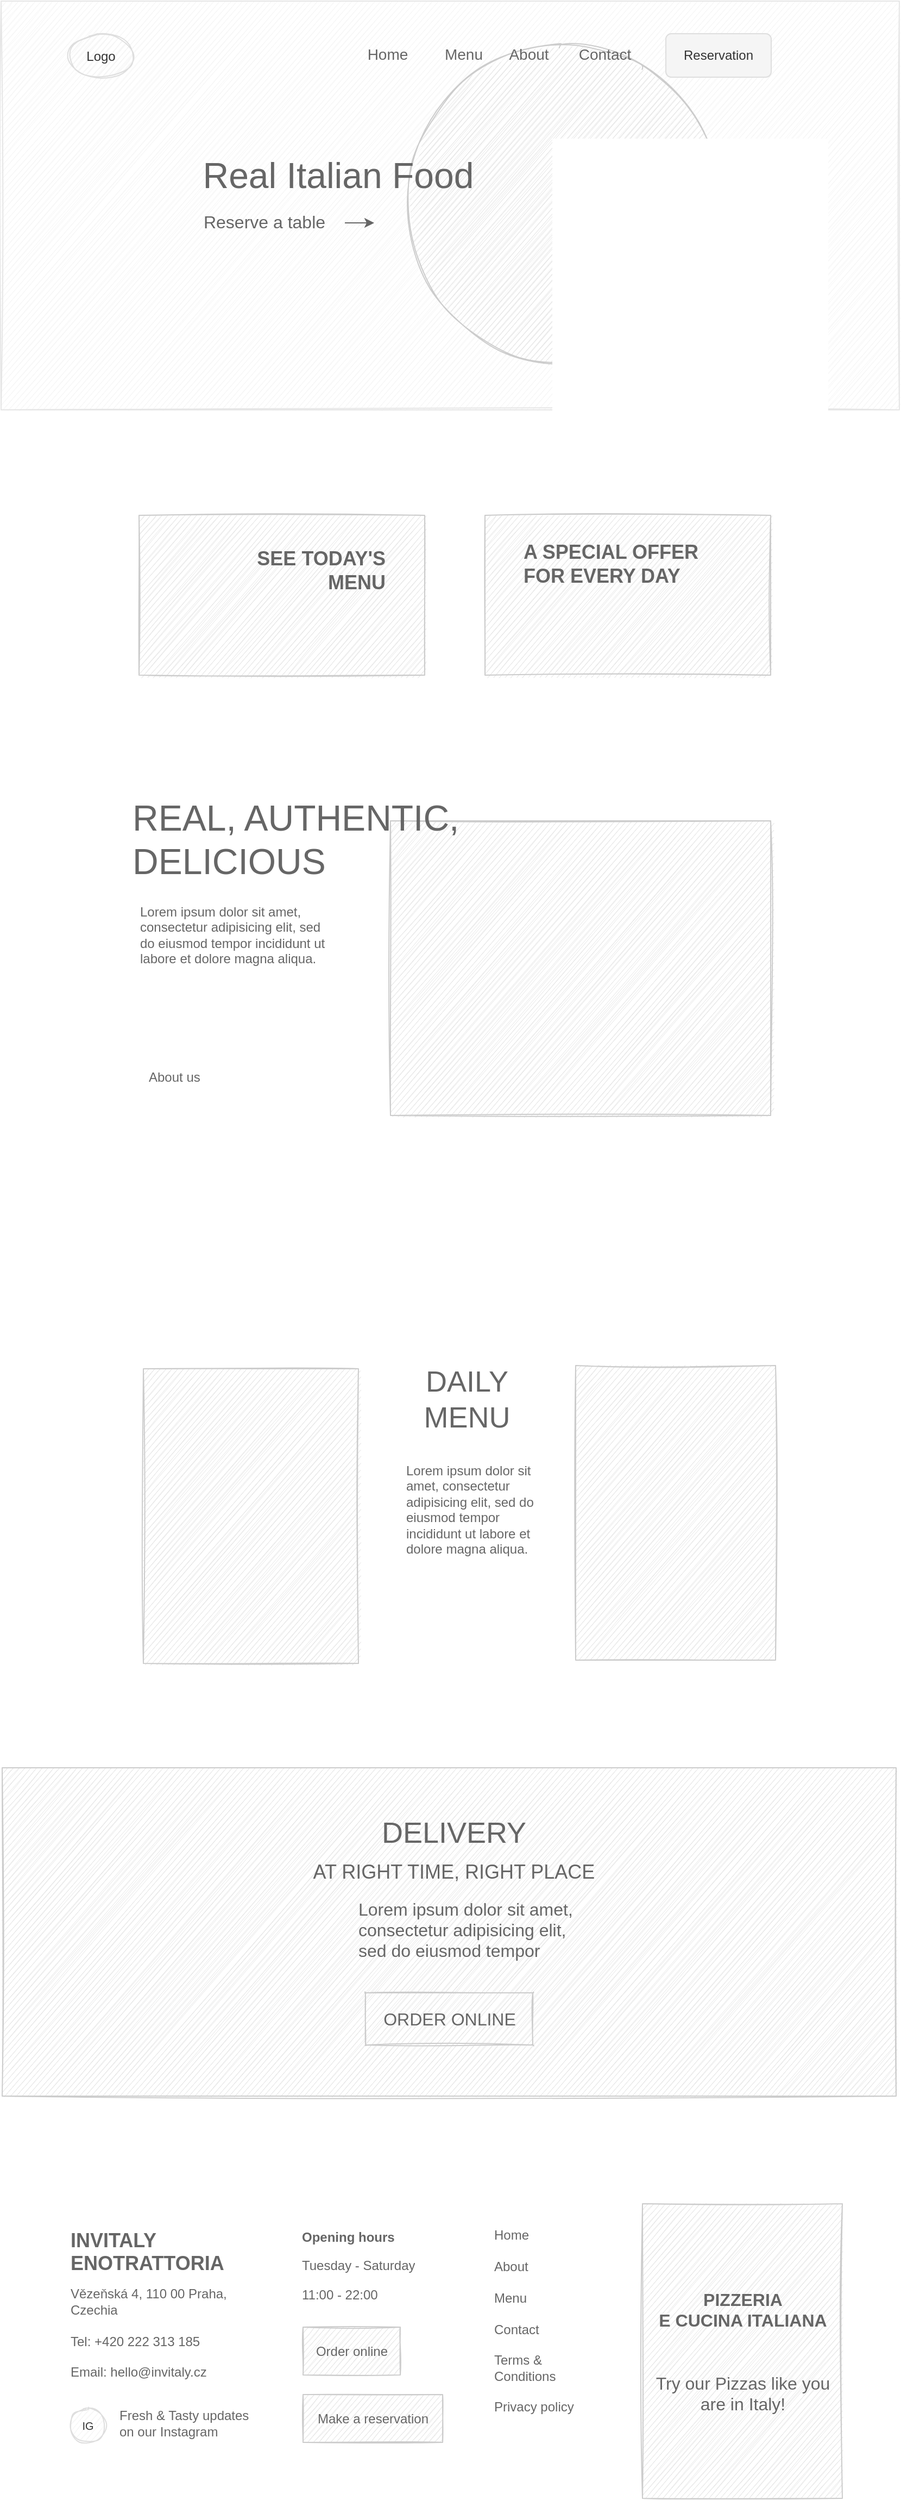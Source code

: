 <mxfile version="16.5.3" type="github" pages="2">
  <diagram id="Q15n-7uTJWnTs2A8CEmc" name="Home">
    <mxGraphModel dx="1422" dy="794" grid="0" gridSize="10" guides="1" tooltips="1" connect="1" arrows="1" fold="1" page="1" pageScale="1" pageWidth="827" pageHeight="1169" math="0" shadow="0">
      <root>
        <mxCell id="0" />
        <mxCell id="1" parent="0" />
        <mxCell id="vj6-JH2qqLqlDhNem0CH-1" value="" style="rounded=0;whiteSpace=wrap;html=1;sketch=1;fillColor=#f5f5f5;fontColor=#333333;strokeColor=#E6E6E6;" parent="1" vertex="1">
          <mxGeometry width="827" height="376" as="geometry" />
        </mxCell>
        <mxCell id="vj6-JH2qqLqlDhNem0CH-2" value="" style="shape=image;html=1;verticalAlign=top;verticalLabelPosition=bottom;labelBackgroundColor=#ffffff;imageAspect=0;aspect=fixed;image=https://cdn4.iconfinder.com/data/icons/ionicons/512/icon-navicon-128.png;sketch=1;strokeColor=#E6E6E6;" parent="1" vertex="1">
          <mxGeometry x="730" y="30" width="33" height="33" as="geometry" />
        </mxCell>
        <mxCell id="vj6-JH2qqLqlDhNem0CH-13" value="" style="ellipse;whiteSpace=wrap;html=1;rounded=0;labelBackgroundColor=none;sketch=1;strokeColor=#CCCCCC;fillColor=#E6E6E6;fontColor=#333333;fillStyle=auto;" parent="1" vertex="1">
          <mxGeometry x="370" y="37" width="296" height="299" as="geometry" />
        </mxCell>
        <mxCell id="vj6-JH2qqLqlDhNem0CH-7" value="" style="group" parent="1" vertex="1" connectable="0">
          <mxGeometry x="316" y="33" width="280" height="30" as="geometry" />
        </mxCell>
        <mxCell id="vj6-JH2qqLqlDhNem0CH-3" value="Home" style="fillColor=none;strokeColor=none;fontSize=14;fontColor=#666666;sketch=1;" parent="vj6-JH2qqLqlDhNem0CH-7" vertex="1">
          <mxGeometry width="80" height="30" as="geometry" />
        </mxCell>
        <mxCell id="vj6-JH2qqLqlDhNem0CH-4" value="Menu" style="fillColor=none;strokeColor=none;fontSize=14;fontColor=#666666;sketch=1;" parent="vj6-JH2qqLqlDhNem0CH-7" vertex="1">
          <mxGeometry x="80" width="60" height="30" as="geometry" />
        </mxCell>
        <mxCell id="vj6-JH2qqLqlDhNem0CH-5" value="About" style="fillColor=none;strokeColor=none;fontSize=14;fontColor=#666666;sketch=1;" parent="vj6-JH2qqLqlDhNem0CH-7" vertex="1">
          <mxGeometry x="140" width="60" height="30" as="geometry" />
        </mxCell>
        <mxCell id="vj6-JH2qqLqlDhNem0CH-6" value="Contact" style="fillColor=none;strokeColor=none;fontSize=14;fontColor=#666666;sketch=1;" parent="vj6-JH2qqLqlDhNem0CH-7" vertex="1">
          <mxGeometry x="200" width="80" height="30" as="geometry" />
        </mxCell>
        <mxCell id="vj6-JH2qqLqlDhNem0CH-11" value="Reservation" style="html=1;shadow=0;dashed=0;shape=mxgraph.bootstrap.rrect;rSize=5;strokeColor=#DEDEDE;strokeWidth=1;fillColor=#f5f5f5;fontColor=#333333;whiteSpace=wrap;align=center;verticalAlign=middle;spacingLeft=0;fontStyle=0;fontSize=12;spacing=5;rounded=0;labelBackgroundColor=none;sketch=0;fillStyle=auto;" parent="1" vertex="1">
          <mxGeometry x="612" y="30" width="97" height="40" as="geometry" />
        </mxCell>
        <mxCell id="vj6-JH2qqLqlDhNem0CH-12" value="Logo" style="ellipse;whiteSpace=wrap;html=1;rounded=0;labelBackgroundColor=none;sketch=1;fontColor=#333333;strokeColor=#DEDEDE;fillColor=#f5f5f5;" parent="1" vertex="1">
          <mxGeometry x="61" y="30" width="61.5" height="41" as="geometry" />
        </mxCell>
        <mxCell id="vj6-JH2qqLqlDhNem0CH-14" value="Real Italian Food" style="text;html=1;strokeColor=none;fillColor=none;align=center;verticalAlign=middle;whiteSpace=wrap;rounded=0;labelBackgroundColor=none;sketch=1;fontColor=#666666;fontSize=33;" parent="1" vertex="1">
          <mxGeometry x="184" y="143" width="253" height="34" as="geometry" />
        </mxCell>
        <mxCell id="vj6-JH2qqLqlDhNem0CH-15" value="Reserve a table" style="text;html=1;strokeColor=none;fillColor=none;align=center;verticalAlign=middle;whiteSpace=wrap;rounded=0;labelBackgroundColor=none;sketch=1;fontSize=16;fontColor=#666666;" parent="1" vertex="1">
          <mxGeometry x="184" y="188" width="117" height="30" as="geometry" />
        </mxCell>
        <mxCell id="vj6-JH2qqLqlDhNem0CH-17" value="" style="endArrow=classic;html=1;rounded=0;fontSize=16;fontColor=#666666;endWidth=5.957;strokeColor=#666666;" parent="1" edge="1">
          <mxGeometry width="50" height="50" relative="1" as="geometry">
            <mxPoint x="316.5" y="204" as="sourcePoint" />
            <mxPoint x="343.5" y="204" as="targetPoint" />
          </mxGeometry>
        </mxCell>
        <mxCell id="vj6-JH2qqLqlDhNem0CH-18" value="" style="rounded=0;whiteSpace=wrap;html=1;labelBackgroundColor=none;sketch=1;fillStyle=auto;fontSize=16;fontColor=#666666;strokeColor=#CCCCCC;fillColor=#E6E6E6;" parent="1" vertex="1">
          <mxGeometry x="127" y="473" width="263" height="147" as="geometry" />
        </mxCell>
        <mxCell id="vj6-JH2qqLqlDhNem0CH-19" value="Order online" style="rounded=0;whiteSpace=wrap;html=1;labelBackgroundColor=none;sketch=1;fillStyle=auto;fontSize=12;fontColor=#666666;strokeColor=#CCCCCC;fillColor=#E6E6E6;" parent="1" vertex="1">
          <mxGeometry x="278" y="2139.5" width="89.5" height="44" as="geometry" />
        </mxCell>
        <mxCell id="vj6-JH2qqLqlDhNem0CH-21" value="" style="rounded=0;whiteSpace=wrap;html=1;labelBackgroundColor=none;sketch=1;fillStyle=auto;fontSize=16;fontColor=#666666;strokeColor=#CCCCCC;fillColor=#E6E6E6;" parent="1" vertex="1">
          <mxGeometry x="358.5" y="754" width="350" height="271" as="geometry" />
        </mxCell>
        <mxCell id="vj6-JH2qqLqlDhNem0CH-20" value="REAL, AUTHENTIC, DELICIOUS" style="text;html=1;strokeColor=none;fillColor=none;align=left;verticalAlign=middle;whiteSpace=wrap;rounded=0;labelBackgroundColor=none;sketch=1;fontColor=#666666;fontSize=33;" parent="1" vertex="1">
          <mxGeometry x="119" y="715" width="316" height="112" as="geometry" />
        </mxCell>
        <mxCell id="vj6-JH2qqLqlDhNem0CH-22" value="Lorem ipsum dolor sit amet, consectetur adipisicing elit, sed do eiusmod tempor incididunt ut labore et dolore magna aliqua." style="text;strokeColor=none;fillColor=none;spacing=5;spacingTop=-20;overflow=hidden;rounded=0;labelBackgroundColor=none;sketch=1;fillStyle=auto;fontSize=12;fontColor=#666666;whiteSpace=wrap;" parent="1" vertex="1">
          <mxGeometry x="123" y="841" width="190" height="54" as="geometry" />
        </mxCell>
        <mxCell id="vj6-JH2qqLqlDhNem0CH-23" value="About us" style="text;html=1;strokeColor=none;fillColor=none;align=left;verticalAlign=middle;whiteSpace=wrap;rounded=0;labelBackgroundColor=none;sketch=1;fontSize=12;fontColor=#666666;" parent="1" vertex="1">
          <mxGeometry x="133.75" y="975" width="75" height="30" as="geometry" />
        </mxCell>
        <mxCell id="vj6-JH2qqLqlDhNem0CH-24" value="" style="rounded=0;whiteSpace=wrap;html=1;labelBackgroundColor=none;sketch=1;fillStyle=auto;fontSize=16;fontColor=#666666;strokeColor=#CCCCCC;fillColor=#E6E6E6;" parent="1" vertex="1">
          <mxGeometry x="529" y="1255" width="184" height="271" as="geometry" />
        </mxCell>
        <mxCell id="vj6-JH2qqLqlDhNem0CH-25" value="DAILY MENU" style="text;html=1;strokeColor=none;fillColor=none;align=center;verticalAlign=middle;whiteSpace=wrap;rounded=0;labelBackgroundColor=none;sketch=1;fontColor=#666666;fontSize=27;" parent="1" vertex="1">
          <mxGeometry x="385" y="1258" width="88" height="56" as="geometry" />
        </mxCell>
        <mxCell id="vj6-JH2qqLqlDhNem0CH-26" value="" style="rounded=0;whiteSpace=wrap;html=1;labelBackgroundColor=none;sketch=1;fillStyle=auto;fontSize=16;fontColor=#666666;strokeColor=#CCCCCC;fillColor=#E6E6E6;" parent="1" vertex="1">
          <mxGeometry x="131" y="1258" width="198" height="271" as="geometry" />
        </mxCell>
        <mxCell id="vj6-JH2qqLqlDhNem0CH-27" value="Lorem ipsum dolor sit amet, consectetur adipisicing elit, sed do eiusmod tempor incididunt ut labore et dolore magna aliqua." style="text;strokeColor=none;fillColor=none;spacing=5;spacingTop=-20;overflow=hidden;rounded=0;labelBackgroundColor=none;sketch=1;fillStyle=auto;fontSize=12;fontColor=#666666;whiteSpace=wrap;" parent="1" vertex="1">
          <mxGeometry x="368" y="1355" width="138" height="124" as="geometry" />
        </mxCell>
        <mxCell id="vj6-JH2qqLqlDhNem0CH-28" value="" style="rounded=0;whiteSpace=wrap;html=1;labelBackgroundColor=none;sketch=1;fillStyle=auto;fontSize=16;fontColor=#666666;strokeColor=#CCCCCC;fillColor=#E6E6E6;movable=1;resizable=1;rotatable=1;deletable=1;editable=1;connectable=1;" parent="1" vertex="1">
          <mxGeometry x="1" y="1625" width="823" height="302" as="geometry" />
        </mxCell>
        <mxCell id="vj6-JH2qqLqlDhNem0CH-29" value="DELIVERY&lt;br&gt;&lt;font style=&quot;font-size: 18px&quot;&gt;AT RIGHT TIME, RIGHT PLACE&lt;/font&gt;" style="text;html=1;strokeColor=none;fillColor=none;align=center;verticalAlign=middle;whiteSpace=wrap;rounded=0;labelBackgroundColor=none;sketch=1;fontColor=#666666;fontSize=27;" parent="1" vertex="1">
          <mxGeometry x="206.75" y="1669" width="419.5" height="64" as="geometry" />
        </mxCell>
        <mxCell id="vj6-JH2qqLqlDhNem0CH-30" value="Lorem ipsum dolor sit amet, consectetur adipisicing elit, sed do eiusmod tempor incididunt ut labore et dolore magna aliqua." style="text;strokeColor=none;fillColor=none;spacing=5;spacingTop=-20;overflow=hidden;rounded=0;labelBackgroundColor=none;sketch=1;fillStyle=auto;fontSize=16;fontColor=#666666;whiteSpace=wrap;" parent="1" vertex="1">
          <mxGeometry x="323.5" y="1756" width="211" height="50" as="geometry" />
        </mxCell>
        <mxCell id="vj6-JH2qqLqlDhNem0CH-31" value="ORDER ONLINE" style="text;html=1;strokeColor=#CCCCCC;fillColor=none;align=center;verticalAlign=middle;whiteSpace=wrap;rounded=1;labelBackgroundColor=none;sketch=1;fontSize=16;fontColor=#666666;spacingLeft=0;spacing=10;arcSize=0;" parent="1" vertex="1">
          <mxGeometry x="335.5" y="1832" width="154" height="48" as="geometry" />
        </mxCell>
        <mxCell id="vj6-JH2qqLqlDhNem0CH-33" value="Vězeňská 4, 110 00 Praha, Czechia&lt;br&gt;&lt;br&gt;Tel: +420 222 313 185&lt;br&gt;&lt;br&gt;Email: hello@invitaly.cz&lt;br&gt;" style="text;strokeColor=none;fillColor=none;spacing=5;spacingTop=-20;overflow=hidden;rounded=0;labelBackgroundColor=none;sketch=1;fillStyle=auto;fontSize=12;fontColor=#666666;verticalAlign=middle;whiteSpace=wrap;html=1;" parent="1" vertex="1">
          <mxGeometry x="58.5" y="2111.5" width="154" height="86" as="geometry" />
        </mxCell>
        <mxCell id="vj6-JH2qqLqlDhNem0CH-34" value="&lt;h1 style=&quot;font-size: 12px;&quot;&gt;&lt;font style=&quot;font-size: 12px;&quot;&gt;Opening hours&lt;/font&gt;&lt;/h1&gt;&lt;p style=&quot;font-size: 12px;&quot;&gt;&lt;font style=&quot;font-size: 12px;&quot;&gt;Tuesday - Saturday&lt;/font&gt;&lt;/p&gt;&lt;p style=&quot;font-size: 12px;&quot;&gt;&lt;font style=&quot;font-size: 12px;&quot;&gt;11:00 - 22:00&lt;/font&gt;&lt;/p&gt;" style="text;html=1;strokeColor=none;fillColor=none;spacing=5;spacingTop=-20;whiteSpace=wrap;overflow=hidden;rounded=0;labelBackgroundColor=none;sketch=1;fillStyle=auto;fontSize=12;fontColor=#666666;" parent="1" vertex="1">
          <mxGeometry x="271.5" y="2052" width="172" height="69" as="geometry" />
        </mxCell>
        <mxCell id="vj6-JH2qqLqlDhNem0CH-35" value="INVITALY ENOTRATTORIA" style="text;strokeColor=none;fillColor=none;spacing=5;spacingTop=-20;whiteSpace=wrap;overflow=hidden;rounded=0;labelBackgroundColor=none;sketch=1;fillStyle=auto;fontSize=18;fontColor=#666666;fontStyle=1;verticalAlign=middle;" parent="1" vertex="1">
          <mxGeometry x="58.5" y="2063.5" width="206" height="32" as="geometry" />
        </mxCell>
        <mxCell id="vj6-JH2qqLqlDhNem0CH-38" value="Home&#xa;&#xa;About&#xa;&#xa;Menu&#xa;&#xa;Contact&#xa;&#xa;Terms &amp; Conditions&#xa;&#xa;Privacy policy" style="text;strokeColor=none;fillColor=none;spacing=5;spacingTop=-20;whiteSpace=wrap;overflow=hidden;rounded=0;labelBackgroundColor=none;sketch=1;fillStyle=auto;fontSize=12;fontColor=#666666;verticalAlign=middle;" parent="1" vertex="1">
          <mxGeometry x="449" y="2052" width="108" height="184" as="geometry" />
        </mxCell>
        <mxCell id="vj6-JH2qqLqlDhNem0CH-39" value="" style="rounded=0;whiteSpace=wrap;html=1;labelBackgroundColor=none;sketch=1;fillStyle=auto;fontSize=16;fontColor=#666666;strokeColor=#CCCCCC;fillColor=#E6E6E6;" parent="1" vertex="1">
          <mxGeometry x="445.5" y="473" width="263" height="147" as="geometry" />
        </mxCell>
        <mxCell id="xW2plZTqpu5GY-94cYXp-1" value="SEE TODAY&#39;S MENU" style="text;strokeColor=none;fillColor=none;spacing=5;spacingTop=-20;overflow=hidden;rounded=0;labelBackgroundColor=none;sketch=1;fillStyle=auto;fontSize=18;fontColor=#666666;fontStyle=1;verticalAlign=middle;labelPosition=center;verticalLabelPosition=middle;align=right;whiteSpace=wrap;" vertex="1" parent="1">
          <mxGeometry x="201.5" y="502" width="157.25" height="63" as="geometry" />
        </mxCell>
        <mxCell id="xW2plZTqpu5GY-94cYXp-2" value="A SPECIAL OFFER FOR EVERY DAY" style="text;strokeColor=none;fillColor=none;spacing=5;spacingTop=-20;overflow=hidden;rounded=0;labelBackgroundColor=none;sketch=1;fillStyle=auto;fontSize=18;fontColor=#666666;fontStyle=1;verticalAlign=middle;labelPosition=center;verticalLabelPosition=middle;align=left;whiteSpace=wrap;" vertex="1" parent="1">
          <mxGeometry x="476" y="502" width="174" height="51" as="geometry" />
        </mxCell>
        <mxCell id="xW2plZTqpu5GY-94cYXp-8" value="Make a reservation" style="rounded=0;whiteSpace=wrap;html=1;labelBackgroundColor=none;sketch=1;fillStyle=auto;fontSize=12;fontColor=#666666;strokeColor=#CCCCCC;fillColor=#E6E6E6;" vertex="1" parent="1">
          <mxGeometry x="278" y="2201.5" width="128.5" height="44" as="geometry" />
        </mxCell>
        <mxCell id="xW2plZTqpu5GY-94cYXp-10" value="&lt;font style=&quot;font-size: 10px;&quot;&gt;IG&lt;/font&gt;" style="ellipse;whiteSpace=wrap;html=1;fontSize=10;sketch=1;fillColor=#f5f5f5;fontColor=#333333;strokeColor=#DEDEDE;" vertex="1" parent="1">
          <mxGeometry x="63.5" y="2213.5" width="32" height="32" as="geometry" />
        </mxCell>
        <mxCell id="xW2plZTqpu5GY-94cYXp-11" value="Fresh &amp;amp; Tasty updates&lt;br&gt;on our Instagram" style="text;strokeColor=none;fillColor=none;spacing=5;spacingTop=-20;overflow=hidden;rounded=0;labelBackgroundColor=none;sketch=1;fillStyle=auto;fontSize=12;fontColor=#666666;verticalAlign=middle;whiteSpace=wrap;html=1;" vertex="1" parent="1">
          <mxGeometry x="103.5" y="2215.5" width="135.5" height="45" as="geometry" />
        </mxCell>
        <mxCell id="xW2plZTqpu5GY-94cYXp-12" value="&lt;b&gt;PIZZERIA&lt;/b&gt;&lt;br&gt;&lt;b&gt;E CUCINA ITALIANA&lt;/b&gt;&lt;br&gt;&lt;br&gt;&lt;br&gt;Try our Pizzas like you are in Italy!" style="rounded=0;whiteSpace=wrap;html=1;labelBackgroundColor=none;sketch=1;fillStyle=auto;fontSize=16;fontColor=#666666;strokeColor=#CCCCCC;fillColor=#E6E6E6;" vertex="1" parent="1">
          <mxGeometry x="590.5" y="2026" width="184" height="271" as="geometry" />
        </mxCell>
      </root>
    </mxGraphModel>
  </diagram>
  <diagram name="About" id="a2kx4mwxoisURGder_54">
    <mxGraphModel dx="1497" dy="836" grid="0" gridSize="10" guides="1" tooltips="1" connect="1" arrows="1" fold="1" page="1" pageScale="1" pageWidth="827" pageHeight="1169" math="0" shadow="0">
      <root>
        <mxCell id="e0ObpSSlHPn6ljJ_o8J--0" />
        <mxCell id="e0ObpSSlHPn6ljJ_o8J--1" parent="e0ObpSSlHPn6ljJ_o8J--0" />
        <mxCell id="e0ObpSSlHPn6ljJ_o8J--2" value="" style="rounded=0;whiteSpace=wrap;html=1;sketch=1;fillColor=#f5f5f5;fontColor=#333333;strokeColor=#E6E6E6;" vertex="1" parent="e0ObpSSlHPn6ljJ_o8J--1">
          <mxGeometry width="827" height="376" as="geometry" />
        </mxCell>
        <mxCell id="e0ObpSSlHPn6ljJ_o8J--3" value="" style="shape=image;html=1;verticalAlign=top;verticalLabelPosition=bottom;labelBackgroundColor=#ffffff;imageAspect=0;aspect=fixed;image=https://cdn4.iconfinder.com/data/icons/ionicons/512/icon-navicon-128.png;sketch=1;strokeColor=#E6E6E6;" vertex="1" parent="e0ObpSSlHPn6ljJ_o8J--1">
          <mxGeometry x="730" y="30" width="33" height="33" as="geometry" />
        </mxCell>
        <mxCell id="e0ObpSSlHPn6ljJ_o8J--4" value="" style="ellipse;whiteSpace=wrap;html=1;rounded=0;labelBackgroundColor=none;sketch=1;strokeColor=#CCCCCC;fillColor=#E6E6E6;fontColor=#333333;fillStyle=auto;" vertex="1" parent="e0ObpSSlHPn6ljJ_o8J--1">
          <mxGeometry x="370" y="37" width="296" height="299" as="geometry" />
        </mxCell>
        <mxCell id="e0ObpSSlHPn6ljJ_o8J--5" value="" style="group" vertex="1" connectable="0" parent="e0ObpSSlHPn6ljJ_o8J--1">
          <mxGeometry x="316" y="33" width="280" height="30" as="geometry" />
        </mxCell>
        <mxCell id="e0ObpSSlHPn6ljJ_o8J--6" value="Home" style="fillColor=none;strokeColor=none;fontSize=14;fontColor=#666666;sketch=1;" vertex="1" parent="e0ObpSSlHPn6ljJ_o8J--5">
          <mxGeometry width="80" height="30" as="geometry" />
        </mxCell>
        <mxCell id="e0ObpSSlHPn6ljJ_o8J--7" value="Menu" style="fillColor=none;strokeColor=none;fontSize=14;fontColor=#666666;sketch=1;" vertex="1" parent="e0ObpSSlHPn6ljJ_o8J--5">
          <mxGeometry x="80" width="60" height="30" as="geometry" />
        </mxCell>
        <mxCell id="e0ObpSSlHPn6ljJ_o8J--8" value="About" style="fillColor=none;strokeColor=none;fontSize=14;fontColor=#666666;sketch=1;" vertex="1" parent="e0ObpSSlHPn6ljJ_o8J--5">
          <mxGeometry x="140" width="60" height="30" as="geometry" />
        </mxCell>
        <mxCell id="e0ObpSSlHPn6ljJ_o8J--9" value="Contact" style="fillColor=none;strokeColor=none;fontSize=14;fontColor=#666666;sketch=1;" vertex="1" parent="e0ObpSSlHPn6ljJ_o8J--5">
          <mxGeometry x="200" width="80" height="30" as="geometry" />
        </mxCell>
        <mxCell id="e0ObpSSlHPn6ljJ_o8J--10" value="Reservation" style="html=1;shadow=0;dashed=0;shape=mxgraph.bootstrap.rrect;rSize=5;strokeColor=#DEDEDE;strokeWidth=1;fillColor=#f5f5f5;fontColor=#333333;whiteSpace=wrap;align=center;verticalAlign=middle;spacingLeft=0;fontStyle=0;fontSize=12;spacing=5;rounded=0;labelBackgroundColor=none;sketch=0;fillStyle=auto;" vertex="1" parent="e0ObpSSlHPn6ljJ_o8J--1">
          <mxGeometry x="612" y="30" width="97" height="40" as="geometry" />
        </mxCell>
        <mxCell id="e0ObpSSlHPn6ljJ_o8J--11" value="Logo" style="ellipse;whiteSpace=wrap;html=1;rounded=0;labelBackgroundColor=none;sketch=1;fontColor=#333333;strokeColor=#DEDEDE;fillColor=#f5f5f5;" vertex="1" parent="e0ObpSSlHPn6ljJ_o8J--1">
          <mxGeometry x="61" y="30" width="61.5" height="41" as="geometry" />
        </mxCell>
        <mxCell id="e0ObpSSlHPn6ljJ_o8J--12" value="PAGE TITLE" style="text;html=1;strokeColor=none;fillColor=none;align=left;verticalAlign=middle;whiteSpace=wrap;rounded=0;labelBackgroundColor=none;sketch=1;fontColor=#666666;fontSize=33;" vertex="1" parent="e0ObpSSlHPn6ljJ_o8J--1">
          <mxGeometry x="184" y="143" width="253" height="34" as="geometry" />
        </mxCell>
        <mxCell id="e0ObpSSlHPn6ljJ_o8J--13" value="Reserve a table" style="text;html=1;strokeColor=none;fillColor=none;align=center;verticalAlign=middle;whiteSpace=wrap;rounded=0;labelBackgroundColor=none;sketch=1;fontSize=16;fontColor=#666666;" vertex="1" parent="e0ObpSSlHPn6ljJ_o8J--1">
          <mxGeometry x="184" y="188" width="117" height="30" as="geometry" />
        </mxCell>
        <mxCell id="e0ObpSSlHPn6ljJ_o8J--14" value="" style="endArrow=classic;html=1;rounded=0;fontSize=16;fontColor=#666666;endWidth=5.957;strokeColor=#666666;" edge="1" parent="e0ObpSSlHPn6ljJ_o8J--1">
          <mxGeometry width="50" height="50" relative="1" as="geometry">
            <mxPoint x="316.5" y="204" as="sourcePoint" />
            <mxPoint x="343.5" y="204" as="targetPoint" />
          </mxGeometry>
        </mxCell>
        <mxCell id="e0ObpSSlHPn6ljJ_o8J--15" value="" style="rounded=0;whiteSpace=wrap;html=1;labelBackgroundColor=none;sketch=1;fillStyle=auto;fontSize=16;fontColor=#666666;strokeColor=#CCCCCC;fillColor=#E6E6E6;" vertex="1" parent="e0ObpSSlHPn6ljJ_o8J--1">
          <mxGeometry x="133.75" y="1355" width="263" height="147" as="geometry" />
        </mxCell>
        <mxCell id="e0ObpSSlHPn6ljJ_o8J--16" value="Order online" style="rounded=0;whiteSpace=wrap;html=1;labelBackgroundColor=none;sketch=1;fillStyle=auto;fontSize=12;fontColor=#666666;strokeColor=#CCCCCC;fillColor=#E6E6E6;" vertex="1" parent="e0ObpSSlHPn6ljJ_o8J--1">
          <mxGeometry x="279" y="2136.5" width="89.5" height="44" as="geometry" />
        </mxCell>
        <mxCell id="e0ObpSSlHPn6ljJ_o8J--17" value="" style="rounded=0;whiteSpace=wrap;html=1;labelBackgroundColor=none;sketch=1;fillStyle=auto;fontSize=16;fontColor=#666666;strokeColor=#CCCCCC;fillColor=#E6E6E6;" vertex="1" parent="e0ObpSSlHPn6ljJ_o8J--1">
          <mxGeometry x="394" y="438" width="350" height="132" as="geometry" />
        </mxCell>
        <mxCell id="e0ObpSSlHPn6ljJ_o8J--18" value="REAL, AUTHENTIC, DELICIOUS" style="text;html=1;strokeColor=none;fillColor=none;align=left;verticalAlign=middle;whiteSpace=wrap;rounded=0;labelBackgroundColor=none;sketch=1;fontColor=#666666;fontSize=33;" vertex="1" parent="e0ObpSSlHPn6ljJ_o8J--1">
          <mxGeometry x="129" y="422" width="316" height="112" as="geometry" />
        </mxCell>
        <mxCell id="e0ObpSSlHPn6ljJ_o8J--19" value="Lorem ipsum dolor sit amet, consectetur adipisicing elit, sed do eiusmod tempor incididunt ut labore et dolore magna aliqua." style="text;strokeColor=none;fillColor=none;spacing=5;spacingTop=-20;overflow=hidden;rounded=0;labelBackgroundColor=none;sketch=1;fillStyle=auto;fontSize=12;fontColor=#666666;whiteSpace=wrap;" vertex="1" parent="e0ObpSSlHPn6ljJ_o8J--1">
          <mxGeometry x="129" y="548" width="190" height="54" as="geometry" />
        </mxCell>
        <mxCell id="e0ObpSSlHPn6ljJ_o8J--20" value="About us" style="text;html=1;strokeColor=none;fillColor=none;align=left;verticalAlign=middle;whiteSpace=wrap;rounded=0;labelBackgroundColor=none;sketch=1;fontSize=12;fontColor=#666666;" vertex="1" parent="e0ObpSSlHPn6ljJ_o8J--1">
          <mxGeometry x="133.75" y="712" width="75" height="30" as="geometry" />
        </mxCell>
        <mxCell id="e0ObpSSlHPn6ljJ_o8J--25" value="" style="rounded=0;whiteSpace=wrap;html=1;labelBackgroundColor=none;sketch=1;fillStyle=auto;fontSize=16;fontColor=#666666;strokeColor=#CCCCCC;fillColor=#E6E6E6;movable=1;resizable=1;rotatable=1;deletable=1;editable=1;connectable=1;" vertex="1" parent="e0ObpSSlHPn6ljJ_o8J--1">
          <mxGeometry x="2" y="1622" width="823" height="302" as="geometry" />
        </mxCell>
        <mxCell id="e0ObpSSlHPn6ljJ_o8J--26" value="DELIVERY&lt;br&gt;&lt;font style=&quot;font-size: 18px&quot;&gt;AT RIGHT TIME, RIGHT PLACE&lt;/font&gt;" style="text;html=1;strokeColor=none;fillColor=none;align=center;verticalAlign=middle;whiteSpace=wrap;rounded=0;labelBackgroundColor=none;sketch=1;fontColor=#666666;fontSize=27;" vertex="1" parent="e0ObpSSlHPn6ljJ_o8J--1">
          <mxGeometry x="207.75" y="1666" width="419.5" height="64" as="geometry" />
        </mxCell>
        <mxCell id="e0ObpSSlHPn6ljJ_o8J--27" value="Lorem ipsum dolor sit amet, consectetur adipisicing elit, sed do eiusmod tempor incididunt ut labore et dolore magna aliqua." style="text;strokeColor=none;fillColor=none;spacing=5;spacingTop=-20;overflow=hidden;rounded=0;labelBackgroundColor=none;sketch=1;fillStyle=auto;fontSize=16;fontColor=#666666;whiteSpace=wrap;" vertex="1" parent="e0ObpSSlHPn6ljJ_o8J--1">
          <mxGeometry x="324.5" y="1753" width="211" height="50" as="geometry" />
        </mxCell>
        <mxCell id="e0ObpSSlHPn6ljJ_o8J--28" value="ORDER ONLINE" style="text;html=1;strokeColor=#CCCCCC;fillColor=none;align=center;verticalAlign=middle;whiteSpace=wrap;rounded=1;labelBackgroundColor=none;sketch=1;fontSize=16;fontColor=#666666;spacingLeft=0;spacing=10;arcSize=0;" vertex="1" parent="e0ObpSSlHPn6ljJ_o8J--1">
          <mxGeometry x="336.5" y="1829" width="154" height="48" as="geometry" />
        </mxCell>
        <mxCell id="e0ObpSSlHPn6ljJ_o8J--29" value="Vězeňská 4, 110 00 Praha, Czechia&lt;br&gt;&lt;br&gt;Tel: +420 222 313 185&lt;br&gt;&lt;br&gt;Email: hello@invitaly.cz&lt;br&gt;" style="text;strokeColor=none;fillColor=none;spacing=5;spacingTop=-20;overflow=hidden;rounded=0;labelBackgroundColor=none;sketch=1;fillStyle=auto;fontSize=12;fontColor=#666666;verticalAlign=middle;whiteSpace=wrap;html=1;" vertex="1" parent="e0ObpSSlHPn6ljJ_o8J--1">
          <mxGeometry x="59.5" y="2108.5" width="154" height="86" as="geometry" />
        </mxCell>
        <mxCell id="e0ObpSSlHPn6ljJ_o8J--30" value="&lt;h1 style=&quot;font-size: 12px;&quot;&gt;&lt;font style=&quot;font-size: 12px;&quot;&gt;Opening hours&lt;/font&gt;&lt;/h1&gt;&lt;p style=&quot;font-size: 12px;&quot;&gt;&lt;font style=&quot;font-size: 12px;&quot;&gt;Tuesday - Saturday&lt;/font&gt;&lt;/p&gt;&lt;p style=&quot;font-size: 12px;&quot;&gt;&lt;font style=&quot;font-size: 12px;&quot;&gt;11:00 - 22:00&lt;/font&gt;&lt;/p&gt;" style="text;html=1;strokeColor=none;fillColor=none;spacing=5;spacingTop=-20;whiteSpace=wrap;overflow=hidden;rounded=0;labelBackgroundColor=none;sketch=1;fillStyle=auto;fontSize=12;fontColor=#666666;" vertex="1" parent="e0ObpSSlHPn6ljJ_o8J--1">
          <mxGeometry x="272.5" y="2049" width="172" height="69" as="geometry" />
        </mxCell>
        <mxCell id="e0ObpSSlHPn6ljJ_o8J--31" value="INVITALY ENOTRATTORIA" style="text;strokeColor=none;fillColor=none;spacing=5;spacingTop=-20;whiteSpace=wrap;overflow=hidden;rounded=0;labelBackgroundColor=none;sketch=1;fillStyle=auto;fontSize=18;fontColor=#666666;fontStyle=1;verticalAlign=middle;" vertex="1" parent="e0ObpSSlHPn6ljJ_o8J--1">
          <mxGeometry x="59.5" y="2060.5" width="206" height="32" as="geometry" />
        </mxCell>
        <mxCell id="e0ObpSSlHPn6ljJ_o8J--32" value="Home&#xa;&#xa;About&#xa;&#xa;Menu&#xa;&#xa;Contact&#xa;&#xa;Terms &amp; Conditions&#xa;&#xa;Privacy policy" style="text;strokeColor=none;fillColor=none;spacing=5;spacingTop=-20;whiteSpace=wrap;overflow=hidden;rounded=0;labelBackgroundColor=none;sketch=1;fillStyle=auto;fontSize=12;fontColor=#666666;verticalAlign=middle;" vertex="1" parent="e0ObpSSlHPn6ljJ_o8J--1">
          <mxGeometry x="450" y="2049" width="108" height="184" as="geometry" />
        </mxCell>
        <mxCell id="e0ObpSSlHPn6ljJ_o8J--33" value="" style="rounded=0;whiteSpace=wrap;html=1;labelBackgroundColor=none;sketch=1;fillStyle=auto;fontSize=16;fontColor=#666666;strokeColor=#CCCCCC;fillColor=#E6E6E6;" vertex="1" parent="e0ObpSSlHPn6ljJ_o8J--1">
          <mxGeometry x="452.25" y="1355" width="263" height="147" as="geometry" />
        </mxCell>
        <mxCell id="e0ObpSSlHPn6ljJ_o8J--34" value="SEE TODAY&#39;S MENU" style="text;strokeColor=none;fillColor=none;spacing=5;spacingTop=-20;overflow=hidden;rounded=0;labelBackgroundColor=none;sketch=1;fillStyle=auto;fontSize=18;fontColor=#666666;fontStyle=1;verticalAlign=middle;labelPosition=center;verticalLabelPosition=middle;align=right;whiteSpace=wrap;" vertex="1" parent="e0ObpSSlHPn6ljJ_o8J--1">
          <mxGeometry x="208.25" y="1384" width="157.25" height="63" as="geometry" />
        </mxCell>
        <mxCell id="e0ObpSSlHPn6ljJ_o8J--35" value="A SPECIAL OFFER FOR EVERY DAY" style="text;strokeColor=none;fillColor=none;spacing=5;spacingTop=-20;overflow=hidden;rounded=0;labelBackgroundColor=none;sketch=1;fillStyle=auto;fontSize=18;fontColor=#666666;fontStyle=1;verticalAlign=middle;labelPosition=center;verticalLabelPosition=middle;align=left;whiteSpace=wrap;" vertex="1" parent="e0ObpSSlHPn6ljJ_o8J--1">
          <mxGeometry x="482.75" y="1384" width="174" height="51" as="geometry" />
        </mxCell>
        <mxCell id="e0ObpSSlHPn6ljJ_o8J--36" value="Make a reservation" style="rounded=0;whiteSpace=wrap;html=1;labelBackgroundColor=none;sketch=1;fillStyle=auto;fontSize=12;fontColor=#666666;strokeColor=#CCCCCC;fillColor=#E6E6E6;" vertex="1" parent="e0ObpSSlHPn6ljJ_o8J--1">
          <mxGeometry x="279" y="2198.5" width="128.5" height="44" as="geometry" />
        </mxCell>
        <mxCell id="e0ObpSSlHPn6ljJ_o8J--37" value="&lt;font style=&quot;font-size: 10px;&quot;&gt;IG&lt;/font&gt;" style="ellipse;whiteSpace=wrap;html=1;fontSize=10;sketch=1;fillColor=#f5f5f5;fontColor=#333333;strokeColor=#DEDEDE;" vertex="1" parent="e0ObpSSlHPn6ljJ_o8J--1">
          <mxGeometry x="64.5" y="2210.5" width="32" height="32" as="geometry" />
        </mxCell>
        <mxCell id="e0ObpSSlHPn6ljJ_o8J--38" value="Fresh &amp;amp; Tasty updates&lt;br&gt;on our Instagram" style="text;strokeColor=none;fillColor=none;spacing=5;spacingTop=-20;overflow=hidden;rounded=0;labelBackgroundColor=none;sketch=1;fillStyle=auto;fontSize=12;fontColor=#666666;verticalAlign=middle;whiteSpace=wrap;html=1;" vertex="1" parent="e0ObpSSlHPn6ljJ_o8J--1">
          <mxGeometry x="104.5" y="2212.5" width="135.5" height="45" as="geometry" />
        </mxCell>
        <mxCell id="e0ObpSSlHPn6ljJ_o8J--39" value="&lt;b&gt;PIZZERIA&lt;/b&gt;&lt;br&gt;&lt;b&gt;E CUCINA ITALIANA&lt;/b&gt;&lt;br&gt;&lt;br&gt;&lt;br&gt;Try our Pizzas like you are in Italy!" style="rounded=0;whiteSpace=wrap;html=1;labelBackgroundColor=none;sketch=1;fillStyle=auto;fontSize=16;fontColor=#666666;strokeColor=#CCCCCC;fillColor=#E6E6E6;" vertex="1" parent="e0ObpSSlHPn6ljJ_o8J--1">
          <mxGeometry x="591.5" y="2023" width="184" height="271" as="geometry" />
        </mxCell>
        <mxCell id="e0ObpSSlHPn6ljJ_o8J--40" value="" style="rounded=0;whiteSpace=wrap;html=1;labelBackgroundColor=none;sketch=1;fillStyle=auto;fontSize=16;fontColor=#666666;strokeColor=#CCCCCC;fillColor=#E6E6E6;" vertex="1" parent="e0ObpSSlHPn6ljJ_o8J--1">
          <mxGeometry x="394" y="597" width="165" height="182" as="geometry" />
        </mxCell>
        <mxCell id="e0ObpSSlHPn6ljJ_o8J--41" value="" style="rounded=0;whiteSpace=wrap;html=1;labelBackgroundColor=none;sketch=1;fillStyle=auto;fontSize=16;fontColor=#666666;strokeColor=#CCCCCC;fillColor=#E6E6E6;" vertex="1" parent="e0ObpSSlHPn6ljJ_o8J--1">
          <mxGeometry x="588" y="599" width="155" height="178" as="geometry" />
        </mxCell>
        <mxCell id="e0ObpSSlHPn6ljJ_o8J--42" value="Lorem ipsum dolor sit amet, consectetur adipisicing elit, sed do eiusmod tempor incididunt ut labore et dolore magna aliqua." style="text;strokeColor=none;fillColor=none;spacing=5;spacingTop=-20;overflow=hidden;rounded=0;labelBackgroundColor=none;sketch=1;fillStyle=auto;fontSize=12;fontColor=#666666;whiteSpace=wrap;" vertex="1" parent="e0ObpSSlHPn6ljJ_o8J--1">
          <mxGeometry x="129" y="627" width="190" height="54" as="geometry" />
        </mxCell>
        <mxCell id="YzCr1D_IAOzHbwqkOlrM-0" value="" style="rounded=0;whiteSpace=wrap;html=1;labelBackgroundColor=none;sketch=1;fillStyle=auto;fontSize=16;fontColor=#666666;strokeColor=#CCCCCC;fillColor=#E6E6E6;" vertex="1" parent="e0ObpSSlHPn6ljJ_o8J--1">
          <mxGeometry x="121" y="851" width="350" height="271" as="geometry" />
        </mxCell>
        <mxCell id="YzCr1D_IAOzHbwqkOlrM-1" value="REAL, AUTHENTIC, DELICIOUS" style="text;html=1;strokeColor=none;fillColor=none;align=left;verticalAlign=middle;whiteSpace=wrap;rounded=0;labelBackgroundColor=none;sketch=1;fontColor=#666666;fontSize=33;" vertex="1" parent="e0ObpSSlHPn6ljJ_o8J--1">
          <mxGeometry x="396.75" y="828" width="316" height="112" as="geometry" />
        </mxCell>
        <mxCell id="YzCr1D_IAOzHbwqkOlrM-2" value="Lorem ipsum dolor sit amet, consectetur adipisicing elit, sed do eiusmod tempor incididunt ut labore et dolore magna aliqua." style="text;strokeColor=none;fillColor=none;spacing=5;spacingTop=-20;overflow=hidden;rounded=0;labelBackgroundColor=none;sketch=1;fillStyle=auto;fontSize=12;fontColor=#666666;whiteSpace=wrap;" vertex="1" parent="e0ObpSSlHPn6ljJ_o8J--1">
          <mxGeometry x="494.5" y="962" width="190" height="54" as="geometry" />
        </mxCell>
        <mxCell id="YzCr1D_IAOzHbwqkOlrM-3" value="About us" style="text;html=1;strokeColor=none;fillColor=none;align=left;verticalAlign=middle;whiteSpace=wrap;rounded=0;labelBackgroundColor=none;sketch=1;fontSize=12;fontColor=#666666;" vertex="1" parent="e0ObpSSlHPn6ljJ_o8J--1">
          <mxGeometry x="505.25" y="1096" width="75" height="30" as="geometry" />
        </mxCell>
      </root>
    </mxGraphModel>
  </diagram>
</mxfile>

